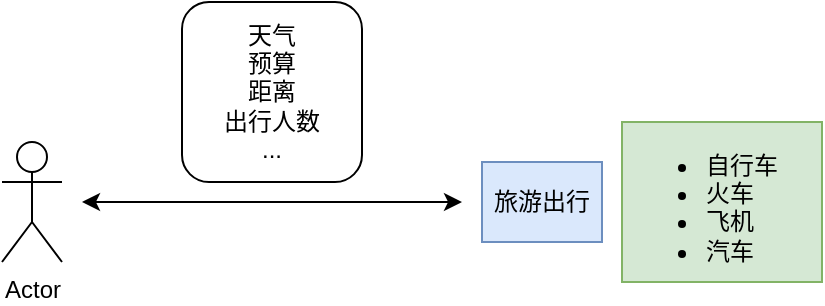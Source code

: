 <mxfile version="20.8.16" type="github"><diagram name="第 1 页" id="5_wXDbcCm_EO9WIrPzZi"><mxGraphModel dx="1026" dy="660" grid="1" gridSize="10" guides="1" tooltips="1" connect="1" arrows="1" fold="1" page="1" pageScale="1" pageWidth="827" pageHeight="1169" background="none" math="0" shadow="0"><root><mxCell id="0"/><mxCell id="1" parent="0"/><mxCell id="8J1xpKeXX7YgOD_orO0I-1" value="Actor" style="shape=umlActor;verticalLabelPosition=bottom;verticalAlign=top;html=1;outlineConnect=0;" vertex="1" parent="1"><mxGeometry x="70" y="150" width="30" height="60" as="geometry"/></mxCell><mxCell id="8J1xpKeXX7YgOD_orO0I-3" value="旅游出行" style="text;html=1;strokeColor=#6c8ebf;fillColor=#dae8fc;align=center;verticalAlign=middle;whiteSpace=wrap;rounded=0;" vertex="1" parent="1"><mxGeometry x="310" y="160" width="60" height="40" as="geometry"/></mxCell><mxCell id="8J1xpKeXX7YgOD_orO0I-4" value="" style="endArrow=classic;startArrow=classic;html=1;rounded=0;" edge="1" parent="1"><mxGeometry width="50" height="50" relative="1" as="geometry"><mxPoint x="110" y="180" as="sourcePoint"/><mxPoint x="300" y="180" as="targetPoint"/></mxGeometry></mxCell><mxCell id="8J1xpKeXX7YgOD_orO0I-6" value="&lt;ul&gt;&lt;li&gt;自行车&lt;/li&gt;&lt;li&gt;火车&lt;/li&gt;&lt;li&gt;飞机&lt;/li&gt;&lt;li&gt;汽车&lt;/li&gt;&lt;/ul&gt;" style="text;strokeColor=#82b366;fillColor=#d5e8d4;html=1;whiteSpace=wrap;verticalAlign=middle;overflow=hidden;fontStyle=0" vertex="1" parent="1"><mxGeometry x="380" y="140" width="100" height="80" as="geometry"/></mxCell><mxCell id="8J1xpKeXX7YgOD_orO0I-7" value="天气&lt;br&gt;预算&lt;br&gt;距离&lt;br&gt;出行人数&lt;br&gt;..." style="rounded=1;whiteSpace=wrap;html=1;align=center;" vertex="1" parent="1"><mxGeometry x="160" y="80" width="90" height="90" as="geometry"/></mxCell></root></mxGraphModel></diagram></mxfile>
